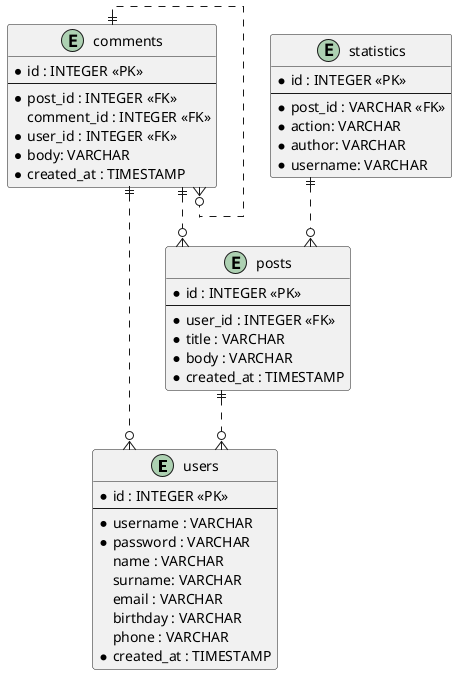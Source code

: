 @startuml er-diagram

skinparam linetype ortho

entity "users" as user_table {
  *id : INTEGER <<PK>>
  --
  *username : VARCHAR
  *password : VARCHAR
  name : VARCHAR
  surname: VARCHAR
  email : VARCHAR
  birthday : VARCHAR
  phone : VARCHAR
  *created_at : TIMESTAMP
}

entity "posts" as post_table {
  *id : INTEGER <<PK>>
  --
  *user_id : INTEGER <<FK>>
  *title : VARCHAR
  *body : VARCHAR
  *created_at : TIMESTAMP
}

entity "comments" as comment_table {
  *id : INTEGER <<PK>>
  --
  *post_id : INTEGER <<FK>>
  comment_id : INTEGER <<FK>>
  *user_id : INTEGER <<FK>>
  *body: VARCHAR
  *created_at : TIMESTAMP
}

entity "statistics" as statistic_table {
  *id : INTEGER <<PK>>
  --
  *post_id : VARCHAR <<FK>>
  *action: VARCHAR
  *author: VARCHAR
  *username: VARCHAR
}

post_table ||..o{ user_table
comment_table ||..o{ user_table
comment_table ||..o{ post_table
comment_table ||..o{ comment_table
statistic_table ||..o{ post_table

@enduml